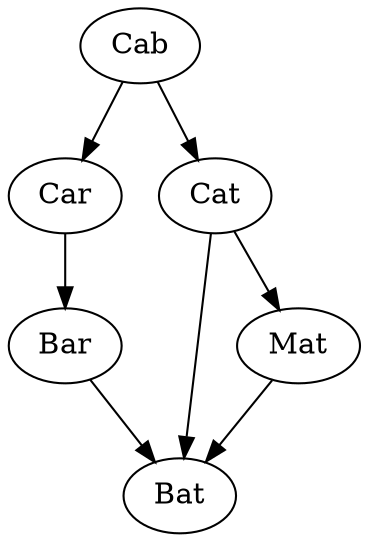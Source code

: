 digraph g {
	Bar->Bat [ ]
	Cab->Car [ ]
	Cab->Cat [ ]
	Car->Bar [ ]
	Mat->Bat [ ]
	Cat->Mat [ ]
	Cat->Bat [ ]
}
